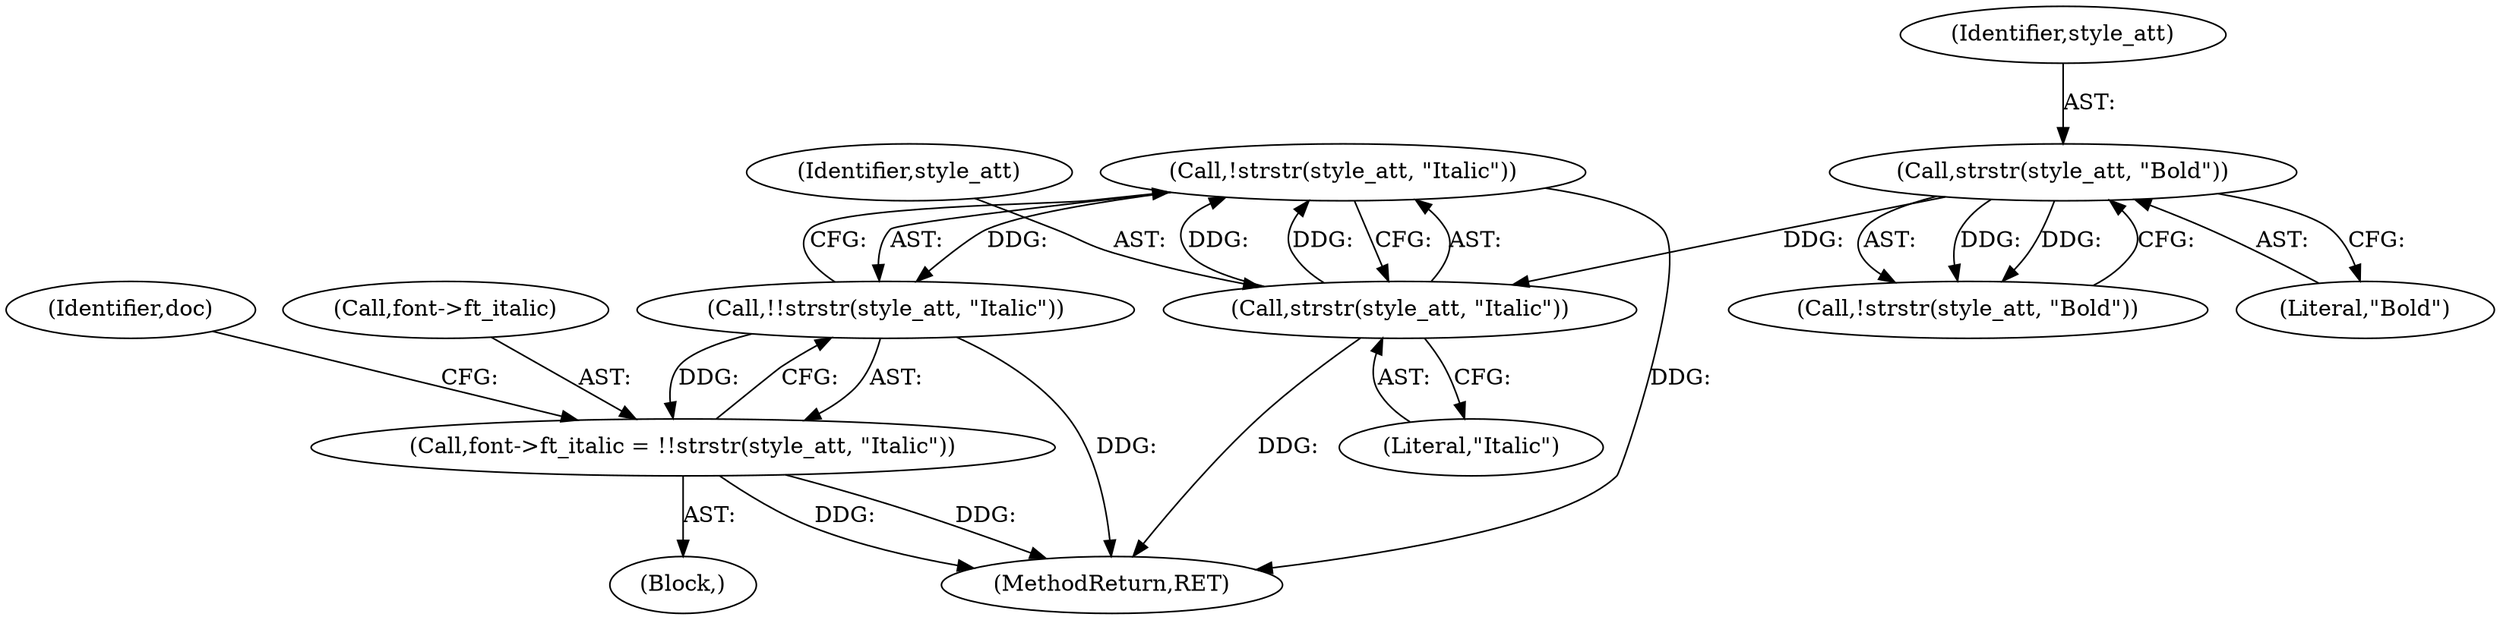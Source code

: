 digraph "0_ghostscript_60dabde18d7fe12b19da8b509bdfee9cc886aafc_1@API" {
"1000561" [label="(Call,!strstr(style_att, \"Italic\"))"];
"1000562" [label="(Call,strstr(style_att, \"Italic\"))"];
"1000553" [label="(Call,strstr(style_att, \"Bold\"))"];
"1000560" [label="(Call,!!strstr(style_att, \"Italic\"))"];
"1000556" [label="(Call,font->ft_italic = !!strstr(style_att, \"Italic\"))"];
"1000563" [label="(Identifier,style_att)"];
"1000556" [label="(Call,font->ft_italic = !!strstr(style_att, \"Italic\"))"];
"1000554" [label="(Identifier,style_att)"];
"1000564" [label="(Literal,\"Italic\")"];
"1000546" [label="(Block,)"];
"1000780" [label="(MethodReturn,RET)"];
"1000555" [label="(Literal,\"Bold\")"];
"1000566" [label="(Identifier,doc)"];
"1000552" [label="(Call,!strstr(style_att, \"Bold\"))"];
"1000561" [label="(Call,!strstr(style_att, \"Italic\"))"];
"1000557" [label="(Call,font->ft_italic)"];
"1000562" [label="(Call,strstr(style_att, \"Italic\"))"];
"1000553" [label="(Call,strstr(style_att, \"Bold\"))"];
"1000560" [label="(Call,!!strstr(style_att, \"Italic\"))"];
"1000561" -> "1000560"  [label="AST: "];
"1000561" -> "1000562"  [label="CFG: "];
"1000562" -> "1000561"  [label="AST: "];
"1000560" -> "1000561"  [label="CFG: "];
"1000561" -> "1000780"  [label="DDG: "];
"1000561" -> "1000560"  [label="DDG: "];
"1000562" -> "1000561"  [label="DDG: "];
"1000562" -> "1000561"  [label="DDG: "];
"1000562" -> "1000564"  [label="CFG: "];
"1000563" -> "1000562"  [label="AST: "];
"1000564" -> "1000562"  [label="AST: "];
"1000562" -> "1000780"  [label="DDG: "];
"1000553" -> "1000562"  [label="DDG: "];
"1000553" -> "1000552"  [label="AST: "];
"1000553" -> "1000555"  [label="CFG: "];
"1000554" -> "1000553"  [label="AST: "];
"1000555" -> "1000553"  [label="AST: "];
"1000552" -> "1000553"  [label="CFG: "];
"1000553" -> "1000552"  [label="DDG: "];
"1000553" -> "1000552"  [label="DDG: "];
"1000560" -> "1000556"  [label="AST: "];
"1000556" -> "1000560"  [label="CFG: "];
"1000560" -> "1000780"  [label="DDG: "];
"1000560" -> "1000556"  [label="DDG: "];
"1000556" -> "1000546"  [label="AST: "];
"1000557" -> "1000556"  [label="AST: "];
"1000566" -> "1000556"  [label="CFG: "];
"1000556" -> "1000780"  [label="DDG: "];
"1000556" -> "1000780"  [label="DDG: "];
}
